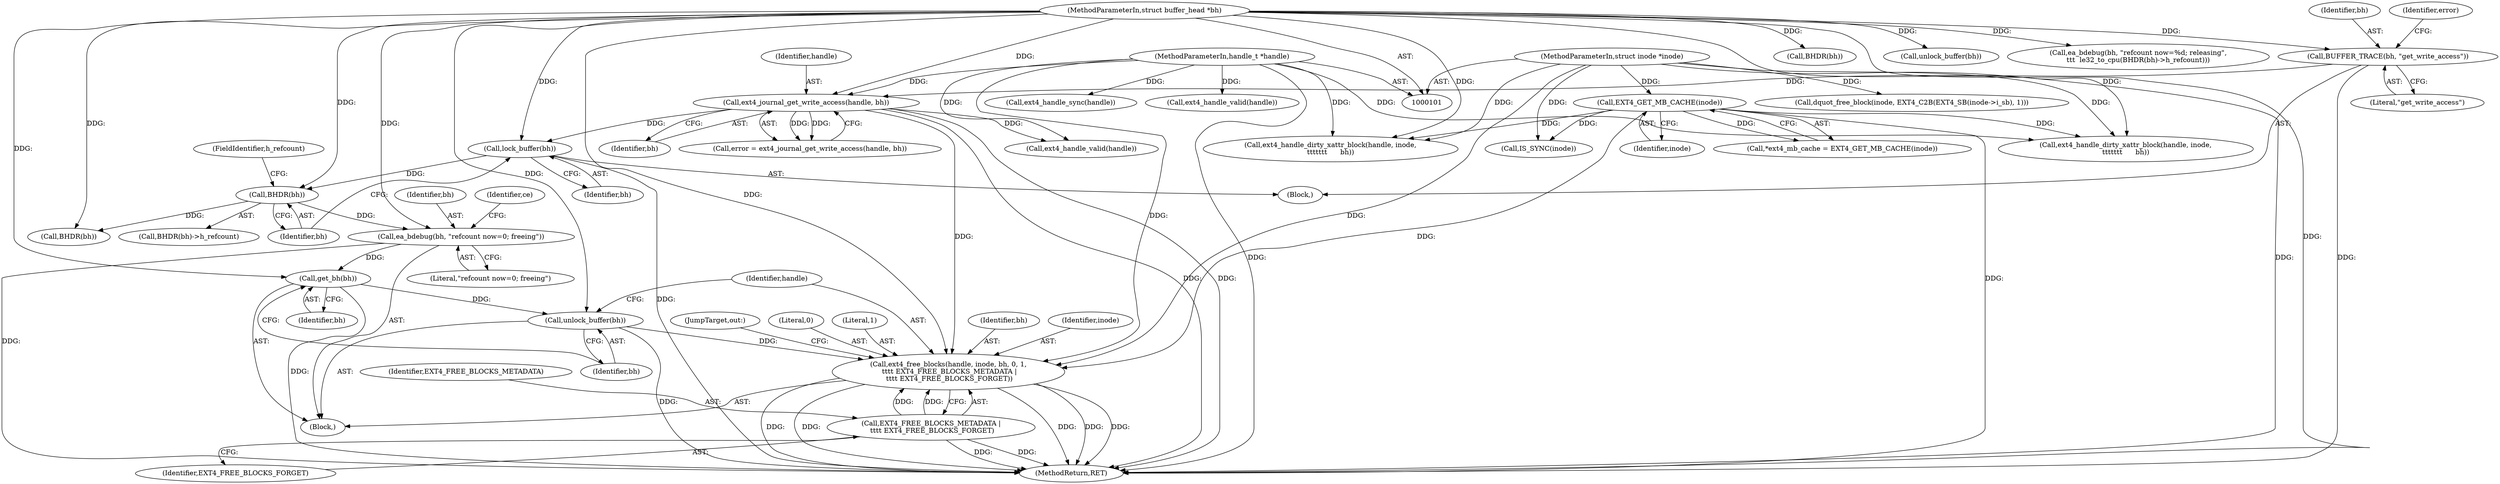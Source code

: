 digraph "0_linux_82939d7999dfc1f1998c4b1c12e2f19edbdff272_9@API" {
"1000162" [label="(Call,ext4_free_blocks(handle, inode, bh, 0, 1,\n \t\t\t\t EXT4_FREE_BLOCKS_METADATA |\n \t\t\t\t EXT4_FREE_BLOCKS_FORGET))"];
"1000134" [label="(Call,ext4_journal_get_write_access(handle, bh))"];
"1000102" [label="(MethodParameterIn,handle_t *handle)"];
"1000129" [label="(Call,BUFFER_TRACE(bh, \"get_write_access\"))"];
"1000104" [label="(MethodParameterIn,struct buffer_head *bh)"];
"1000117" [label="(Call,EXT4_GET_MB_CACHE(inode))"];
"1000103" [label="(MethodParameterIn,struct inode *inode)"];
"1000160" [label="(Call,unlock_buffer(bh))"];
"1000158" [label="(Call,get_bh(bh))"];
"1000151" [label="(Call,ea_bdebug(bh, \"refcount now=0; freeing\"))"];
"1000145" [label="(Call,BHDR(bh))"];
"1000140" [label="(Call,lock_buffer(bh))"];
"1000168" [label="(Call,EXT4_FREE_BLOCKS_METADATA |\n \t\t\t\t EXT4_FREE_BLOCKS_FORGET)"];
"1000166" [label="(Literal,0)"];
"1000198" [label="(Call,ext4_handle_valid(handle))"];
"1000224" [label="(Call,BHDR(bh))"];
"1000151" [label="(Call,ea_bdebug(bh, \"refcount now=0; freeing\"))"];
"1000186" [label="(Call,ext4_handle_valid(handle))"];
"1000130" [label="(Identifier,bh)"];
"1000194" [label="(Call,unlock_buffer(bh))"];
"1000167" [label="(Literal,1)"];
"1000155" [label="(Identifier,ce)"];
"1000104" [label="(MethodParameterIn,struct buffer_head *bh)"];
"1000117" [label="(Call,EXT4_GET_MB_CACHE(inode))"];
"1000141" [label="(Identifier,bh)"];
"1000140" [label="(Call,lock_buffer(bh))"];
"1000165" [label="(Identifier,bh)"];
"1000190" [label="(Call,ext4_handle_dirty_xattr_block(handle, inode,\n\t\t\t\t\t\t\t      bh))"];
"1000219" [label="(Call,ea_bdebug(bh, \"refcount now=%d; releasing\",\n\t\t\t  le32_to_cpu(BHDR(bh)->h_refcount)))"];
"1000161" [label="(Identifier,bh)"];
"1000164" [label="(Identifier,inode)"];
"1000118" [label="(Identifier,inode)"];
"1000136" [label="(Identifier,bh)"];
"1000135" [label="(Identifier,handle)"];
"1000160" [label="(Call,unlock_buffer(bh))"];
"1000147" [label="(FieldIdentifier,h_refcount)"];
"1000169" [label="(Identifier,EXT4_FREE_BLOCKS_METADATA)"];
"1000211" [label="(Call,dquot_free_block(inode, EXT4_C2B(EXT4_SB(inode->i_sb), 1)))"];
"1000146" [label="(Identifier,bh)"];
"1000129" [label="(Call,BUFFER_TRACE(bh, \"get_write_access\"))"];
"1000153" [label="(Literal,\"refcount now=0; freeing\")"];
"1000133" [label="(Identifier,error)"];
"1000131" [label="(Literal,\"get_write_access\")"];
"1000207" [label="(Call,IS_SYNC(inode))"];
"1000159" [label="(Identifier,bh)"];
"1000162" [label="(Call,ext4_free_blocks(handle, inode, bh, 0, 1,\n \t\t\t\t EXT4_FREE_BLOCKS_METADATA |\n \t\t\t\t EXT4_FREE_BLOCKS_FORGET))"];
"1000168" [label="(Call,EXT4_FREE_BLOCKS_METADATA |\n \t\t\t\t EXT4_FREE_BLOCKS_FORGET)"];
"1000103" [label="(MethodParameterIn,struct inode *inode)"];
"1000163" [label="(Identifier,handle)"];
"1000102" [label="(MethodParameterIn,handle_t *handle)"];
"1000202" [label="(Call,ext4_handle_dirty_xattr_block(handle, inode,\n\t\t\t\t\t\t\t      bh))"];
"1000115" [label="(Call,*ext4_mb_cache = EXT4_GET_MB_CACHE(inode))"];
"1000176" [label="(Call,BHDR(bh))"];
"1000134" [label="(Call,ext4_journal_get_write_access(handle, bh))"];
"1000132" [label="(Call,error = ext4_journal_get_write_access(handle, bh))"];
"1000152" [label="(Identifier,bh)"];
"1000170" [label="(Identifier,EXT4_FREE_BLOCKS_FORGET)"];
"1000145" [label="(Call,BHDR(bh))"];
"1000234" [label="(MethodReturn,RET)"];
"1000150" [label="(Block,)"];
"1000209" [label="(Call,ext4_handle_sync(handle))"];
"1000105" [label="(Block,)"];
"1000158" [label="(Call,get_bh(bh))"];
"1000227" [label="(JumpTarget,out:)"];
"1000144" [label="(Call,BHDR(bh)->h_refcount)"];
"1000162" -> "1000150"  [label="AST: "];
"1000162" -> "1000168"  [label="CFG: "];
"1000163" -> "1000162"  [label="AST: "];
"1000164" -> "1000162"  [label="AST: "];
"1000165" -> "1000162"  [label="AST: "];
"1000166" -> "1000162"  [label="AST: "];
"1000167" -> "1000162"  [label="AST: "];
"1000168" -> "1000162"  [label="AST: "];
"1000227" -> "1000162"  [label="CFG: "];
"1000162" -> "1000234"  [label="DDG: "];
"1000162" -> "1000234"  [label="DDG: "];
"1000162" -> "1000234"  [label="DDG: "];
"1000162" -> "1000234"  [label="DDG: "];
"1000162" -> "1000234"  [label="DDG: "];
"1000134" -> "1000162"  [label="DDG: "];
"1000102" -> "1000162"  [label="DDG: "];
"1000117" -> "1000162"  [label="DDG: "];
"1000103" -> "1000162"  [label="DDG: "];
"1000160" -> "1000162"  [label="DDG: "];
"1000104" -> "1000162"  [label="DDG: "];
"1000168" -> "1000162"  [label="DDG: "];
"1000168" -> "1000162"  [label="DDG: "];
"1000134" -> "1000132"  [label="AST: "];
"1000134" -> "1000136"  [label="CFG: "];
"1000135" -> "1000134"  [label="AST: "];
"1000136" -> "1000134"  [label="AST: "];
"1000132" -> "1000134"  [label="CFG: "];
"1000134" -> "1000234"  [label="DDG: "];
"1000134" -> "1000234"  [label="DDG: "];
"1000134" -> "1000132"  [label="DDG: "];
"1000134" -> "1000132"  [label="DDG: "];
"1000102" -> "1000134"  [label="DDG: "];
"1000129" -> "1000134"  [label="DDG: "];
"1000104" -> "1000134"  [label="DDG: "];
"1000134" -> "1000140"  [label="DDG: "];
"1000134" -> "1000186"  [label="DDG: "];
"1000102" -> "1000101"  [label="AST: "];
"1000102" -> "1000234"  [label="DDG: "];
"1000102" -> "1000186"  [label="DDG: "];
"1000102" -> "1000190"  [label="DDG: "];
"1000102" -> "1000198"  [label="DDG: "];
"1000102" -> "1000202"  [label="DDG: "];
"1000102" -> "1000209"  [label="DDG: "];
"1000129" -> "1000105"  [label="AST: "];
"1000129" -> "1000131"  [label="CFG: "];
"1000130" -> "1000129"  [label="AST: "];
"1000131" -> "1000129"  [label="AST: "];
"1000133" -> "1000129"  [label="CFG: "];
"1000129" -> "1000234"  [label="DDG: "];
"1000104" -> "1000129"  [label="DDG: "];
"1000104" -> "1000101"  [label="AST: "];
"1000104" -> "1000234"  [label="DDG: "];
"1000104" -> "1000140"  [label="DDG: "];
"1000104" -> "1000145"  [label="DDG: "];
"1000104" -> "1000151"  [label="DDG: "];
"1000104" -> "1000158"  [label="DDG: "];
"1000104" -> "1000160"  [label="DDG: "];
"1000104" -> "1000176"  [label="DDG: "];
"1000104" -> "1000190"  [label="DDG: "];
"1000104" -> "1000194"  [label="DDG: "];
"1000104" -> "1000202"  [label="DDG: "];
"1000104" -> "1000219"  [label="DDG: "];
"1000104" -> "1000224"  [label="DDG: "];
"1000117" -> "1000115"  [label="AST: "];
"1000117" -> "1000118"  [label="CFG: "];
"1000118" -> "1000117"  [label="AST: "];
"1000115" -> "1000117"  [label="CFG: "];
"1000117" -> "1000234"  [label="DDG: "];
"1000117" -> "1000115"  [label="DDG: "];
"1000103" -> "1000117"  [label="DDG: "];
"1000117" -> "1000190"  [label="DDG: "];
"1000117" -> "1000202"  [label="DDG: "];
"1000117" -> "1000207"  [label="DDG: "];
"1000103" -> "1000101"  [label="AST: "];
"1000103" -> "1000234"  [label="DDG: "];
"1000103" -> "1000190"  [label="DDG: "];
"1000103" -> "1000202"  [label="DDG: "];
"1000103" -> "1000207"  [label="DDG: "];
"1000103" -> "1000211"  [label="DDG: "];
"1000160" -> "1000150"  [label="AST: "];
"1000160" -> "1000161"  [label="CFG: "];
"1000161" -> "1000160"  [label="AST: "];
"1000163" -> "1000160"  [label="CFG: "];
"1000160" -> "1000234"  [label="DDG: "];
"1000158" -> "1000160"  [label="DDG: "];
"1000158" -> "1000150"  [label="AST: "];
"1000158" -> "1000159"  [label="CFG: "];
"1000159" -> "1000158"  [label="AST: "];
"1000161" -> "1000158"  [label="CFG: "];
"1000158" -> "1000234"  [label="DDG: "];
"1000151" -> "1000158"  [label="DDG: "];
"1000151" -> "1000150"  [label="AST: "];
"1000151" -> "1000153"  [label="CFG: "];
"1000152" -> "1000151"  [label="AST: "];
"1000153" -> "1000151"  [label="AST: "];
"1000155" -> "1000151"  [label="CFG: "];
"1000151" -> "1000234"  [label="DDG: "];
"1000145" -> "1000151"  [label="DDG: "];
"1000145" -> "1000144"  [label="AST: "];
"1000145" -> "1000146"  [label="CFG: "];
"1000146" -> "1000145"  [label="AST: "];
"1000147" -> "1000145"  [label="CFG: "];
"1000140" -> "1000145"  [label="DDG: "];
"1000145" -> "1000176"  [label="DDG: "];
"1000140" -> "1000105"  [label="AST: "];
"1000140" -> "1000141"  [label="CFG: "];
"1000141" -> "1000140"  [label="AST: "];
"1000146" -> "1000140"  [label="CFG: "];
"1000140" -> "1000234"  [label="DDG: "];
"1000168" -> "1000170"  [label="CFG: "];
"1000169" -> "1000168"  [label="AST: "];
"1000170" -> "1000168"  [label="AST: "];
"1000168" -> "1000234"  [label="DDG: "];
"1000168" -> "1000234"  [label="DDG: "];
}
